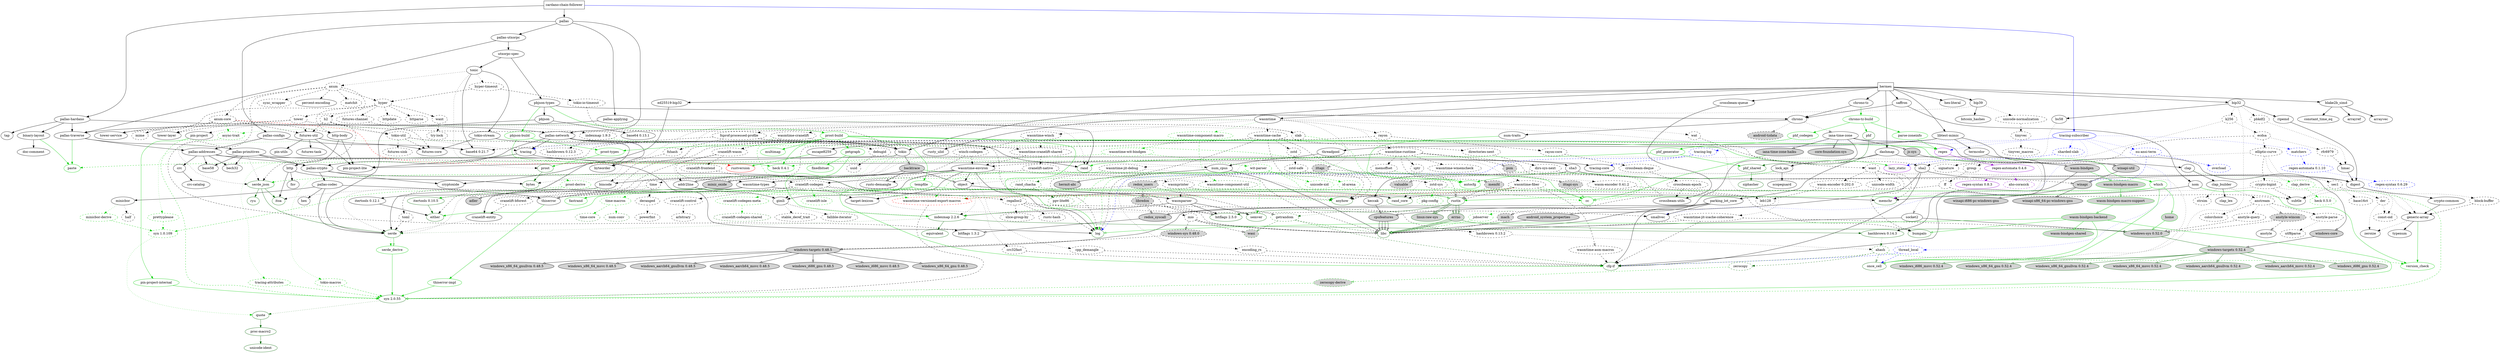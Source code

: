 digraph {
    0 [ label = "hermes" shape = box]
    1 [ label = "cardano-chain-follower" shape = box]
    2 [ label = "anyhow" color = darkgreen]
    3 [ label = "bip32" ]
    4 [ label = "bip39" ]
    5 [ label = "blake2b_simd" ]
    6 [ label = "chrono" ]
    7 [ label = "chrono-tz" ]
    8 [ label = "crossbeam-queue" ]
    9 [ label = "cryptoxide" ]
    10 [ label = "dashmap" ]
    11 [ label = "ed25519-bip32" ]
    12 [ label = "hex-literal" ]
    13 [ label = "iana-time-zone" ]
    14 [ label = "libtest-mimic" ]
    15 [ label = "once_cell" color = darkgreen]
    16 [ label = "rand" color = darkgreen]
    17 [ label = "rusty_ulid" ]
    18 [ label = "saffron" ]
    19 [ label = "thiserror" ]
    20 [ label = "tokio" ]
    21 [ label = "wasmtime" ]
    22 [ label = "hex" ]
    23 [ label = "pallas" ]
    24 [ label = "pallas-hardano" ]
    25 [ label = "tracing" ]
    26 [ label = "tracing-subscriber" color = blue]
    27 [ label = "bs58" ]
    28 [ label = "hmac" ]
    29 [ label = "k256" style = dashed]
    30 [ label = "pbkdf2" style = dashed]
    31 [ label = "rand_core" color = darkgreen]
    32 [ label = "ripemd" ]
    33 [ label = "sha2" ]
    34 [ label = "subtle" ]
    35 [ label = "zeroize" ]
    36 [ label = "bitcoin_hashes" ]
    37 [ label = "serde" color = darkgreen]
    38 [ label = "unicode-normalization" style = dashed]
    39 [ label = "arrayref" ]
    40 [ label = "arrayvec" ]
    41 [ label = "constant_time_eq" ]
    42 [ label = "android-tzdata" style = "dashed,filled", fillcolor = lightgrey]
    43 [ label = "js-sys" style = filled, fillcolor = lightgrey]
    44 [ label = "num-traits" ]
    45 [ label = "wasm-bindgen" style = filled, fillcolor = lightgrey]
    46 [ label = "windows-targets 0.52.4" color = darkgreen, style = filled, fillcolor = lightgrey]
    47 [ label = "chrono-tz-build" color = green3]
    48 [ label = "phf" color = darkgreen]
    49 [ label = "crossbeam-utils" ]
    50 [ label = "cfg-if" color = darkgreen]
    51 [ label = "hashbrown 0.14.3" color = darkgreen]
    52 [ label = "lock_api" ]
    53 [ label = "parking_lot_core" ]
    54 [ label = "android_system_properties" style = filled, fillcolor = lightgrey]
    55 [ label = "core-foundation-sys" style = filled, fillcolor = lightgrey]
    56 [ label = "iana-time-zone-haiku" style = filled, fillcolor = lightgrey]
    57 [ label = "windows-core" style = filled, fillcolor = lightgrey]
    58 [ label = "clap" ]
    59 [ label = "escape8259" ]
    60 [ label = "termcolor" ]
    61 [ label = "threadpool" ]
    62 [ label = "libc" color = darkgreen]
    63 [ label = "rand_chacha" color = darkgreen, style = dashed]
    64 [ label = "time" style = dashed]
    65 [ label = "nom" ]
    66 [ label = "thiserror-impl" color = green3]
    67 [ label = "backtrace" style = filled, fillcolor = lightgrey]
    68 [ label = "bytes" color = darkgreen]
    69 [ label = "mio" style = dashed]
    70 [ label = "num_cpus" ]
    71 [ label = "pin-project-lite" ]
    72 [ label = "socket2" ]
    73 [ label = "tokio-macros" color = green3, style = dashed]
    74 [ label = "windows-sys 0.48.0" style = "dashed,filled", fillcolor = lightgrey]
    75 [ label = "addr2line" ]
    76 [ label = "async-trait" color = green3, style = dashed]
    77 [ label = "bincode" ]
    78 [ label = "bumpalo" color = darkgreen]
    79 [ label = "encoding_rs" style = dashed]
    80 [ label = "fxprof-processed-profile" style = dashed]
    81 [ label = "gimli" ]
    82 [ label = "indexmap 2.2.6" color = darkgreen]
    83 [ label = "ittapi" style = "dashed,filled", fillcolor = lightgrey]
    84 [ label = "log" color = darkgreen]
    85 [ label = "object" ]
    86 [ label = "paste" color = green3]
    87 [ label = "rayon" style = dashed]
    88 [ label = "rustix" color = darkgreen]
    89 [ label = "serde_derive" color = green3]
    90 [ label = "serde_json" color = darkgreen]
    91 [ label = "target-lexicon" ]
    92 [ label = "wasm-encoder 0.41.2" style = dashed]
    93 [ label = "wasmparser" ]
    94 [ label = "wasmtime-cache" style = dashed]
    95 [ label = "wasmtime-component-macro" color = green3, style = dashed]
    96 [ label = "wasmtime-component-util" color = darkgreen, style = dashed]
    97 [ label = "wasmtime-cranelift" style = dashed]
    98 [ label = "wasmtime-environ" ]
    99 [ label = "wasmtime-fiber" style = dashed]
    100 [ label = "wasmtime-jit-debug" style = dashed]
    101 [ label = "wasmtime-jit-icache-coherence" style = dashed]
    102 [ label = "wasmtime-runtime" style = dashed]
    103 [ label = "wasmtime-winch" style = dashed]
    104 [ label = "wat" style = dashed]
    105 [ label = "windows-sys 0.52.0" color = darkgreen, style = filled, fillcolor = lightgrey]
    106 [ label = "pallas-addresses" ]
    107 [ label = "pallas-applying" ]
    108 [ label = "pallas-codec" ]
    109 [ label = "pallas-configs" ]
    110 [ label = "pallas-crypto" ]
    111 [ label = "pallas-network" ]
    112 [ label = "pallas-primitives" ]
    113 [ label = "pallas-traverse" ]
    114 [ label = "pallas-utxorpc" ]
    115 [ label = "binary-layout" ]
    116 [ label = "tap" ]
    117 [ label = "tracing-attributes" color = green3, style = dashed]
    118 [ label = "tracing-core" ]
    119 [ label = "matchers" color = blue, style = dashed]
    120 [ label = "nu-ansi-term" color = blue, style = dashed]
    121 [ label = "regex" color = darkviolet]
    122 [ label = "sharded-slab" color = blue, style = dashed]
    123 [ label = "smallvec" ]
    124 [ label = "thread_local" color = blue, style = dashed]
    125 [ label = "tracing-log" color = blue, style = dashed]
    126 [ label = "digest" ]
    127 [ label = "ecdsa" style = dashed]
    128 [ label = "elliptic-curve" style = dashed]
    129 [ label = "getrandom" color = darkgreen, style = dashed]
    130 [ label = "cpufeatures" style = filled, fillcolor = lightgrey]
    131 [ label = "tinyvec" style = dashed]
    132 [ label = "autocfg" color = green3]
    133 [ label = "wasm-bindgen-macro" color = green3, style = filled, fillcolor = lightgrey]
    134 [ label = "windows_aarch64_gnullvm 0.52.4" color = darkgreen, style = filled, fillcolor = lightgrey]
    135 [ label = "windows_aarch64_msvc 0.52.4" color = darkgreen, style = filled, fillcolor = lightgrey]
    136 [ label = "windows_i686_gnu 0.52.4" color = darkgreen, style = filled, fillcolor = lightgrey]
    137 [ label = "windows_i686_msvc 0.52.4" color = darkgreen, style = filled, fillcolor = lightgrey]
    138 [ label = "windows_x86_64_gnu 0.52.4" color = darkgreen, style = filled, fillcolor = lightgrey]
    139 [ label = "windows_x86_64_gnullvm 0.52.4" color = darkgreen, style = filled, fillcolor = lightgrey]
    140 [ label = "windows_x86_64_msvc 0.52.4" color = darkgreen, style = filled, fillcolor = lightgrey]
    141 [ label = "parse-zoneinfo" color = green3]
    142 [ label = "phf_codegen" color = green3]
    143 [ label = "phf_shared" color = darkgreen]
    144 [ label = "ahash" color = darkgreen, style = dashed]
    145 [ label = "scopeguard" ]
    146 [ label = "redox_syscall" style = filled, fillcolor = lightgrey]
    147 [ label = "windows-targets 0.48.5" style = filled, fillcolor = lightgrey]
    148 [ label = "cc" color = green3]
    149 [ label = "clap_builder" ]
    150 [ label = "clap_derive" color = green3, style = dashed]
    151 [ label = "rustversion" color = red]
    152 [ label = "winapi-util" style = filled, fillcolor = lightgrey]
    153 [ label = "ppv-lite86" color = darkgreen, style = dashed]
    154 [ label = "deranged" style = dashed]
    155 [ label = "itoa" color = darkgreen]
    156 [ label = "num-conv" color = darkgreen, style = dashed]
    157 [ label = "powerfmt" style = dashed]
    158 [ label = "time-core" color = darkgreen, style = dashed]
    159 [ label = "time-macros" color = green3, style = dashed]
    160 [ label = "memchr" color = darkgreen]
    161 [ label = "version_check" color = green3]
    162 [ label = "proc-macro2" color = darkgreen]
    163 [ label = "quote" color = darkgreen]
    164 [ label = "syn 2.0.55" color = darkgreen]
    165 [ label = "miniz_oxide" style = filled, fillcolor = lightgrey]
    166 [ label = "rustc-demangle" ]
    167 [ label = "wasi" color = darkgreen, style = "dashed,filled", fillcolor = lightgrey]
    168 [ label = "hermit-abi" style = filled, fillcolor = lightgrey]
    169 [ label = "bitflags 2.5.0" color = darkgreen]
    170 [ label = "debugid" style = dashed]
    171 [ label = "fxhash" style = dashed]
    172 [ label = "fallible-iterator" style = dashed]
    173 [ label = "stable_deref_trait" style = dashed]
    174 [ label = "equivalent" color = darkgreen]
    175 [ label = "ittapi-sys" style = "dashed,filled", fillcolor = lightgrey]
    176 [ label = "crc32fast" style = dashed]
    177 [ label = "either" color = darkgreen]
    178 [ label = "rayon-core" style = dashed]
    179 [ label = "errno" color = darkgreen, style = filled, fillcolor = lightgrey]
    180 [ label = "linux-raw-sys" color = darkgreen, style = filled, fillcolor = lightgrey]
    181 [ label = "ryu" color = darkgreen]
    182 [ label = "leb128" style = dashed]
    183 [ label = "semver" color = darkgreen]
    184 [ label = "base64 0.21.7" ]
    185 [ label = "directories-next" style = dashed]
    186 [ label = "toml" style = dashed]
    187 [ label = "zstd" style = dashed]
    188 [ label = "wasmtime-wit-bindgen" color = green3, style = dashed]
    189 [ label = "wit-parser" color = green3, style = dashed]
    190 [ label = "cranelift-codegen" style = dashed]
    191 [ label = "cranelift-control" style = dashed]
    192 [ label = "cranelift-entity" ]
    193 [ label = "cranelift-frontend" style = dashed]
    194 [ label = "cranelift-native" style = dashed]
    195 [ label = "cranelift-wasm" style = dashed]
    196 [ label = "wasmtime-cranelift-shared" style = dashed]
    197 [ label = "wasmtime-versioned-export-macros" color = red, style = dashed]
    198 [ label = "cpp_demangle" style = dashed]
    199 [ label = "wasmprinter" style = dashed]
    200 [ label = "wasmtime-types" ]
    201 [ label = "wasmtime-asm-macros" style = dashed]
    202 [ label = "mach" style = "dashed,filled", fillcolor = lightgrey]
    203 [ label = "memfd" style = "dashed,filled", fillcolor = lightgrey]
    204 [ label = "memoffset" style = dashed]
    205 [ label = "psm" style = "dashed,filled", fillcolor = lightgrey]
    206 [ label = "sptr" style = dashed]
    207 [ label = "wasmtime-wmemcheck" style = dashed]
    208 [ label = "winch-codegen" style = dashed]
    209 [ label = "wast" style = dashed]
    210 [ label = "base58" ]
    211 [ label = "bech32" ]
    212 [ label = "crc" ]
    213 [ label = "sha3" ]
    214 [ label = "minicbor" ]
    215 [ label = "byteorder" ]
    216 [ label = "itertools 0.12.1" ]
    217 [ label = "utxorpc-spec" ]
    218 [ label = "doc-comment" ]
    219 [ label = "valuable" style = "dashed,filled", fillcolor = lightgrey]
    220 [ label = "regex-automata 0.1.10" color = blue, style = dashed]
    221 [ label = "overload" color = blue, style = dashed]
    222 [ label = "winapi" style = filled, fillcolor = lightgrey]
    223 [ label = "aho-corasick" color = darkviolet, style = dashed]
    224 [ label = "regex-automata 0.4.6" color = darkviolet]
    225 [ label = "regex-syntax 0.8.3" color = darkviolet]
    226 [ label = "lazy_static" color = darkviolet]
    227 [ label = "block-buffer" style = dashed]
    228 [ label = "const-oid" style = dashed]
    229 [ label = "crypto-common" ]
    230 [ label = "der" style = dashed]
    231 [ label = "rfc6979" style = dashed]
    232 [ label = "signature" style = dashed]
    233 [ label = "base16ct" style = dashed]
    234 [ label = "crypto-bigint" style = dashed]
    235 [ label = "ff" style = dashed]
    236 [ label = "generic-array" ]
    237 [ label = "group" style = dashed]
    238 [ label = "sec1" style = dashed]
    239 [ label = "tinyvec_macros" style = dashed]
    240 [ label = "wasm-bindgen-macro-support" color = green3, style = filled, fillcolor = lightgrey]
    241 [ label = "phf_generator" color = green3]
    242 [ label = "siphasher" color = darkgreen]
    243 [ label = "zerocopy" color = darkgreen, style = dashed]
    244 [ label = "bitflags 1.3.2" ]
    245 [ label = "windows_aarch64_gnullvm 0.48.5" style = filled, fillcolor = lightgrey]
    246 [ label = "windows_aarch64_msvc 0.48.5" style = filled, fillcolor = lightgrey]
    247 [ label = "windows_i686_gnu 0.48.5" style = filled, fillcolor = lightgrey]
    248 [ label = "windows_i686_msvc 0.48.5" style = filled, fillcolor = lightgrey]
    249 [ label = "windows_x86_64_gnu 0.48.5" style = filled, fillcolor = lightgrey]
    250 [ label = "windows_x86_64_gnullvm 0.48.5" style = filled, fillcolor = lightgrey]
    251 [ label = "windows_x86_64_msvc 0.48.5" style = filled, fillcolor = lightgrey]
    252 [ label = "jobserver" color = green3, style = dashed]
    253 [ label = "anstream" style = dashed]
    254 [ label = "anstyle" ]
    255 [ label = "clap_lex" ]
    256 [ label = "strsim" style = dashed]
    257 [ label = "heck 0.5.0" color = green3, style = dashed]
    258 [ label = "unicode-ident" color = darkgreen]
    259 [ label = "adler" style = filled, fillcolor = lightgrey]
    260 [ label = "uuid" style = dashed]
    261 [ label = "crossbeam-deque" style = dashed]
    262 [ label = "dirs-sys-next" style = dashed]
    263 [ label = "zstd-safe" style = dashed]
    264 [ label = "heck 0.4.1" color = green3]
    265 [ label = "id-arena" color = green3, style = dashed]
    266 [ label = "unicode-xid" color = green3, style = dashed]
    267 [ label = "cranelift-bforest" style = dashed]
    268 [ label = "cranelift-codegen-meta" color = green3, style = dashed]
    269 [ label = "cranelift-codegen-shared" color = darkgreen, style = dashed]
    270 [ label = "cranelift-isle" color = green3, style = dashed]
    271 [ label = "regalloc2" style = dashed]
    272 [ label = "arbitrary" style = dashed]
    273 [ label = "itertools 0.10.5" color = darkgreen]
    274 [ label = "unicode-width" style = dashed]
    275 [ label = "wasm-encoder 0.202.0" style = dashed]
    276 [ label = "crc-catalog" ]
    277 [ label = "keccak" ]
    278 [ label = "half" style = dashed]
    279 [ label = "minicbor-derive" color = green3, style = dashed]
    280 [ label = "pbjson" ]
    281 [ label = "pbjson-types" ]
    282 [ label = "prost" color = darkgreen]
    283 [ label = "tonic" ]
    284 [ label = "regex-syntax 0.6.29" color = blue, style = dashed]
    285 [ label = "winapi-i686-pc-windows-gnu" style = filled, fillcolor = lightgrey]
    286 [ label = "winapi-x86_64-pc-windows-gnu" style = filled, fillcolor = lightgrey]
    287 [ label = "typenum" ]
    288 [ label = "wasm-bindgen-backend" color = green3, style = filled, fillcolor = lightgrey]
    289 [ label = "wasm-bindgen-shared" color = green3, style = filled, fillcolor = lightgrey]
    290 [ label = "zerocopy-derive" color = green3, style = "dashed,filled", fillcolor = lightgrey]
    291 [ label = "anstyle-parse" style = dashed]
    292 [ label = "anstyle-query" style = dashed]
    293 [ label = "anstyle-wincon" style = "dashed,filled", fillcolor = lightgrey]
    294 [ label = "colorchoice" style = dashed]
    295 [ label = "utf8parse" style = dashed]
    296 [ label = "crossbeam-epoch" style = dashed]
    297 [ label = "redox_users" style = "dashed,filled", fillcolor = lightgrey]
    298 [ label = "zstd-sys" style = dashed]
    299 [ label = "hashbrown 0.13.2" style = dashed]
    300 [ label = "rustc-hash" style = dashed]
    301 [ label = "slice-group-by" style = dashed]
    302 [ label = "syn 1.0.109" color = green3, style = dashed]
    303 [ label = "base64 0.13.1" ]
    304 [ label = "pbjson-build" color = green3]
    305 [ label = "prost-build" color = green3]
    306 [ label = "prost-derive" color = green3, style = dashed]
    307 [ label = "axum" style = dashed]
    308 [ label = "futures-core" ]
    309 [ label = "futures-util" ]
    310 [ label = "h2" style = dashed]
    311 [ label = "http" ]
    312 [ label = "http-body" ]
    313 [ label = "hyper" style = dashed]
    314 [ label = "hyper-timeout" style = dashed]
    315 [ label = "percent-encoding" ]
    316 [ label = "pin-project" ]
    317 [ label = "tokio-stream" ]
    318 [ label = "tower" style = dashed]
    319 [ label = "tower-layer" ]
    320 [ label = "tower-service" ]
    321 [ label = "libredox" style = "dashed,filled", fillcolor = lightgrey]
    322 [ label = "pkg-config" color = green3, style = dashed]
    323 [ label = "prost-types" color = green3]
    324 [ label = "multimap" color = green3]
    325 [ label = "petgraph" color = green3]
    326 [ label = "prettyplease" color = green3, style = dashed]
    327 [ label = "tempfile" color = green3]
    328 [ label = "which" color = green3]
    329 [ label = "axum-core" style = dashed]
    330 [ label = "matchit" style = dashed]
    331 [ label = "mime" style = dashed]
    332 [ label = "sync_wrapper" style = dashed]
    333 [ label = "futures-task" ]
    334 [ label = "pin-utils" ]
    335 [ label = "fnv" ]
    336 [ label = "futures-sink" style = dashed]
    337 [ label = "slab" style = dashed]
    338 [ label = "tokio-util" style = dashed]
    339 [ label = "futures-channel" style = dashed]
    340 [ label = "httparse" style = dashed]
    341 [ label = "httpdate" style = dashed]
    342 [ label = "want" style = dashed]
    343 [ label = "tokio-io-timeout" style = dashed]
    344 [ label = "pin-project-internal" color = green3]
    345 [ label = "indexmap 1.9.3" style = dashed]
    346 [ label = "fixedbitset" color = green3]
    347 [ label = "fastrand" color = green3]
    348 [ label = "home" color = green3, style = filled, fillcolor = lightgrey]
    349 [ label = "try-lock" style = dashed]
    350 [ label = "hashbrown 0.12.3" style = dashed]
    0 -> 3 [ ]
    0 -> 4 [ ]
    0 -> 5 [ ]
    0 -> 7 [ ]
    0 -> 8 [ ]
    0 -> 10 [ ]
    0 -> 11 [ ]
    0 -> 12 [ ]
    0 -> 14 [ ]
    0 -> 17 [ ]
    0 -> 18 [ ]
    0 -> 20 [ ]
    0 -> 21 [ ]
    1 -> 23 [ ]
    1 -> 24 [ ]
    1 -> 26 [ color = blue]
    3 -> 27 [ ]
    3 -> 29 [ style = dotted]
    3 -> 15 [ style = dotted]
    3 -> 30 [ style = dotted]
    3 -> 32 [ ]
    4 -> 36 [ ]
    4 -> 37 [ style = dotted]
    4 -> 38 [ style = dotted]
    5 -> 39 [ ]
    5 -> 40 [ ]
    5 -> 41 [ ]
    6 -> 42 [ arrowType = empty, fillcolor = lightgrey, style = dotted]
    6 -> 13 [ arrowType = empty, fillcolor = lightgrey, style = dotted]
    6 -> 44 [ ]
    7 -> 6 [ ]
    7 -> 47 [ color = green3]
    8 -> 49 [ ]
    10 -> 51 [ ]
    10 -> 52 [ ]
    10 -> 53 [ ]
    11 -> 9 [ ]
    13 -> 54 [ arrowType = empty, fillcolor = lightgrey]
    13 -> 55 [ arrowType = empty, fillcolor = lightgrey]
    13 -> 56 [ arrowType = empty, fillcolor = lightgrey]
    13 -> 43 [ arrowType = empty, fillcolor = lightgrey]
    13 -> 57 [ arrowType = empty, fillcolor = lightgrey]
    14 -> 58 [ ]
    14 -> 59 [ ]
    14 -> 60 [ ]
    14 -> 61 [ ]
    16 -> 63 [ color = darkgreen, style = dotted]
    17 -> 16 [ style = dotted]
    17 -> 64 [ style = dotted]
    18 -> 6 [ ]
    18 -> 65 [ ]
    19 -> 66 [ color = green3]
    20 -> 67 [ arrowType = empty, fillcolor = lightgrey]
    20 -> 68 [ style = dotted]
    20 -> 69 [ style = dotted]
    20 -> 70 [ style = dotted]
    20 -> 71 [ ]
    20 -> 72 [ arrowType = empty, fillcolor = lightgrey, style = dotted]
    20 -> 73 [ color = green3, style = dotted]
    21 -> 75 [ style = dotted]
    21 -> 76 [ color = green3, style = dotted]
    21 -> 80 [ style = dotted]
    21 -> 83 [ arrowType = empty, fillcolor = lightgrey, style = dotted]
    21 -> 87 [ style = dotted]
    21 -> 94 [ style = dotted]
    21 -> 95 [ color = green3, style = dotted]
    21 -> 97 [ style = dotted]
    21 -> 101 [ style = dotted]
    21 -> 102 [ style = dotted]
    21 -> 103 [ style = dotted]
    21 -> 104 [ style = dotted]
    23 -> 107 [ ]
    23 -> 109 [ ]
    23 -> 111 [ ]
    23 -> 114 [ ]
    24 -> 115 [ ]
    24 -> 111 [ ]
    24 -> 113 [ ]
    24 -> 116 [ ]
    25 -> 71 [ ]
    25 -> 117 [ color = green3, style = dotted]
    25 -> 118 [ ]
    26 -> 119 [ color = blue, style = dotted]
    26 -> 120 [ color = blue, style = dotted]
    26 -> 121 [ color = blue, style = dotted]
    26 -> 122 [ color = blue, style = dotted]
    26 -> 123 [ color = blue, style = dotted]
    26 -> 124 [ color = blue, style = dotted]
    26 -> 25 [ color = blue, style = dotted]
    26 -> 125 [ color = blue, style = dotted]
    27 -> 33 [ style = dotted]
    28 -> 126 [ ]
    29 -> 127 [ style = dotted]
    29 -> 33 [ style = dotted]
    30 -> 28 [ style = dotted]
    31 -> 129 [ color = darkgreen, style = dotted]
    32 -> 126 [ ]
    33 -> 50 [ ]
    33 -> 130 [ arrowType = empty, fillcolor = lightgrey]
    33 -> 126 [ ]
    37 -> 89 [ color = green3, style = dotted]
    37 -> 89 [ color = green3, arrowType = empty, fillcolor = lightgrey]
    38 -> 131 [ style = dashed]
    43 -> 45 [ arrowType = empty, fillcolor = lightgrey]
    44 -> 132 [ color = green3]
    45 -> 50 [ arrowType = empty, fillcolor = lightgrey]
    45 -> 133 [ color = green3, arrowType = empty, fillcolor = lightgrey]
    46 -> 134 [ color = darkgreen, arrowType = empty, fillcolor = lightgrey]
    46 -> 135 [ color = darkgreen, arrowType = empty, fillcolor = lightgrey]
    46 -> 136 [ color = darkgreen, arrowType = empty, fillcolor = lightgrey]
    46 -> 137 [ color = darkgreen, arrowType = empty, fillcolor = lightgrey]
    46 -> 138 [ color = darkgreen, arrowType = empty, fillcolor = lightgrey]
    46 -> 139 [ color = darkgreen, arrowType = empty, fillcolor = lightgrey]
    46 -> 140 [ color = darkgreen, arrowType = empty, fillcolor = lightgrey]
    47 -> 141 [ color = green3]
    47 -> 48 [ color = green3]
    47 -> 142 [ color = green3]
    48 -> 143 [ color = darkgreen]
    51 -> 144 [ color = darkgreen, style = dotted]
    52 -> 132 [ color = green3]
    52 -> 145 [ ]
    53 -> 50 [ ]
    53 -> 62 [ arrowType = empty, fillcolor = lightgrey]
    53 -> 146 [ arrowType = empty, fillcolor = lightgrey]
    53 -> 123 [ ]
    53 -> 147 [ arrowType = empty, fillcolor = lightgrey]
    54 -> 62 [ arrowType = empty, fillcolor = lightgrey]
    56 -> 148 [ color = green3, arrowType = empty, fillcolor = lightgrey]
    57 -> 46 [ arrowType = empty, fillcolor = lightgrey]
    58 -> 149 [ ]
    58 -> 150 [ color = green3, style = dotted]
    59 -> 151 [ color = green3]
    60 -> 152 [ arrowType = empty, fillcolor = lightgrey]
    61 -> 70 [ ]
    63 -> 153 [ color = darkgreen, style = dashed]
    63 -> 31 [ color = darkgreen, style = dashed]
    64 -> 154 [ style = dashed]
    64 -> 155 [ style = dotted]
    64 -> 37 [ style = dotted]
    64 -> 159 [ color = green3, style = dotted]
    65 -> 160 [ ]
    65 -> 161 [ color = green3]
    66 -> 164 [ color = green3]
    67 -> 75 [ arrowType = empty, fillcolor = lightgrey]
    67 -> 148 [ color = green3, arrowType = empty, fillcolor = lightgrey]
    67 -> 165 [ arrowType = empty, fillcolor = lightgrey]
    67 -> 85 [ arrowType = empty, fillcolor = lightgrey]
    67 -> 166 [ arrowType = empty, fillcolor = lightgrey]
    69 -> 62 [ arrowType = empty, fillcolor = lightgrey, style = dashed]
    69 -> 62 [ arrowType = empty, fillcolor = lightgrey, style = dashed]
    69 -> 167 [ arrowType = empty, fillcolor = lightgrey, style = dashed]
    69 -> 74 [ arrowType = empty, fillcolor = lightgrey, style = dashed]
    70 -> 168 [ arrowType = empty, fillcolor = lightgrey]
    70 -> 62 [ arrowType = empty, fillcolor = lightgrey]
    72 -> 62 [ arrowType = empty, fillcolor = lightgrey]
    72 -> 105 [ arrowType = empty, fillcolor = lightgrey]
    73 -> 164 [ color = green3, style = dashed]
    74 -> 147 [ arrowType = empty, fillcolor = lightgrey, style = dashed]
    75 -> 81 [ ]
    76 -> 164 [ color = green3, style = dashed]
    77 -> 37 [ ]
    79 -> 50 [ style = dashed]
    80 -> 169 [ style = dashed]
    80 -> 170 [ style = dashed]
    80 -> 171 [ style = dashed]
    80 -> 90 [ style = dashed]
    81 -> 172 [ style = dotted]
    81 -> 82 [ style = dotted]
    81 -> 173 [ style = dotted]
    82 -> 174 [ color = darkgreen]
    82 -> 51 [ color = darkgreen]
    82 -> 37 [ color = darkgreen, style = dotted]
    83 -> 2 [ arrowType = empty, fillcolor = lightgrey, style = dashed]
    83 -> 175 [ arrowType = empty, fillcolor = lightgrey, style = dashed]
    83 -> 84 [ arrowType = empty, fillcolor = lightgrey, style = dashed]
    85 -> 176 [ style = dotted]
    85 -> 82 [ style = dotted]
    85 -> 160 [ ]
    87 -> 177 [ style = dashed]
    87 -> 178 [ style = dashed]
    88 -> 169 [ color = darkgreen]
    88 -> 179 [ color = darkgreen, arrowType = empty, fillcolor = lightgrey, style = dotted]
    88 -> 179 [ color = darkgreen, arrowType = empty, fillcolor = lightgrey]
    88 -> 179 [ color = darkgreen, arrowType = empty, fillcolor = lightgrey]
    88 -> 180 [ color = darkgreen, arrowType = empty, fillcolor = lightgrey]
    88 -> 180 [ color = darkgreen, arrowType = empty, fillcolor = lightgrey]
    89 -> 164 [ color = green3]
    90 -> 155 [ color = darkgreen]
    90 -> 181 [ color = darkgreen]
    90 -> 37 [ color = darkgreen]
    92 -> 182 [ style = dashed]
    93 -> 169 [ ]
    93 -> 82 [ ]
    93 -> 183 [ ]
    94 -> 2 [ style = dashed]
    94 -> 184 [ style = dashed]
    94 -> 77 [ style = dashed]
    94 -> 185 [ style = dashed]
    94 -> 84 [ style = dashed]
    94 -> 88 [ arrowType = empty, fillcolor = lightgrey, style = dashed]
    94 -> 33 [ style = dashed]
    94 -> 186 [ style = dashed]
    94 -> 187 [ style = dashed]
    95 -> 96 [ color = green3, style = dashed]
    95 -> 188 [ color = green3, style = dashed]
    97 -> 195 [ style = dashed]
    97 -> 196 [ style = dashed]
    97 -> 197 [ color = green3, style = dashed]
    98 -> 77 [ ]
    98 -> 198 [ style = dotted]
    98 -> 81 [ ]
    98 -> 84 [ ]
    98 -> 85 [ ]
    98 -> 166 [ style = dotted]
    98 -> 91 [ ]
    98 -> 92 [ style = dotted]
    98 -> 199 [ style = dotted]
    98 -> 96 [ style = dotted]
    98 -> 200 [ ]
    99 -> 2 [ style = dashed]
    99 -> 148 [ color = green3, style = dashed]
    99 -> 88 [ arrowType = empty, fillcolor = lightgrey, style = dashed]
    99 -> 201 [ arrowType = empty, fillcolor = lightgrey, style = dashed]
    99 -> 197 [ color = green3, style = dashed]
    99 -> 197 [ color = red, style = dashed]
    100 -> 85 [ style = dotted]
    100 -> 88 [ arrowType = empty, fillcolor = lightgrey, style = dotted]
    100 -> 197 [ color = green3, style = dashed]
    101 -> 50 [ style = dashed]
    101 -> 62 [ arrowType = empty, fillcolor = lightgrey, style = dashed]
    101 -> 105 [ arrowType = empty, fillcolor = lightgrey, style = dashed]
    102 -> 79 [ style = dotted]
    102 -> 202 [ arrowType = empty, fillcolor = lightgrey, style = dashed]
    102 -> 203 [ arrowType = empty, fillcolor = lightgrey, style = dashed]
    102 -> 204 [ style = dashed]
    102 -> 86 [ color = green3, style = dashed]
    102 -> 205 [ arrowType = empty, fillcolor = lightgrey, style = dashed]
    102 -> 206 [ style = dashed]
    102 -> 98 [ style = dashed]
    102 -> 99 [ style = dotted]
    102 -> 100 [ style = dotted]
    102 -> 207 [ style = dashed]
    103 -> 196 [ style = dashed]
    103 -> 208 [ style = dashed]
    104 -> 209 [ style = dashed]
    105 -> 46 [ color = darkgreen, arrowType = empty, fillcolor = lightgrey]
    106 -> 210 [ ]
    106 -> 211 [ ]
    106 -> 212 [ ]
    106 -> 110 [ ]
    106 -> 213 [ ]
    107 -> 113 [ ]
    107 -> 16 [ ]
    108 -> 22 [ ]
    108 -> 214 [ ]
    108 -> 37 [ ]
    108 -> 19 [ ]
    109 -> 184 [ ]
    109 -> 106 [ ]
    109 -> 90 [ style = dotted]
    110 -> 9 [ ]
    110 -> 108 [ ]
    110 -> 31 [ ]
    111 -> 215 [ ]
    111 -> 216 [ ]
    111 -> 110 [ ]
    111 -> 16 [ ]
    111 -> 20 [ ]
    111 -> 25 [ ]
    112 -> 210 [ ]
    112 -> 211 [ ]
    112 -> 84 [ ]
    112 -> 110 [ ]
    112 -> 90 [ style = dotted]
    113 -> 106 [ ]
    113 -> 112 [ ]
    113 -> 86 [ color = green3]
    114 -> 113 [ ]
    114 -> 217 [ ]
    115 -> 218 [ ]
    115 -> 86 [ color = green3]
    117 -> 164 [ color = green3, style = dashed]
    118 -> 15 [ style = dotted]
    118 -> 219 [ arrowType = empty, fillcolor = lightgrey, style = dotted]
    119 -> 220 [ color = blue, style = dashed]
    120 -> 221 [ color = blue, style = dashed]
    120 -> 222 [ color = blue, arrowType = empty, fillcolor = lightgrey, style = dashed]
    121 -> 224 [ color = darkviolet]
    122 -> 226 [ color = blue, style = dashed]
    124 -> 50 [ color = blue, style = dashed]
    124 -> 15 [ color = blue, style = dashed]
    125 -> 84 [ color = blue, style = dashed]
    125 -> 118 [ color = blue, style = dashed]
    126 -> 227 [ style = dotted]
    126 -> 228 [ style = dotted]
    126 -> 229 [ ]
    126 -> 34 [ style = dotted]
    127 -> 128 [ style = dashed]
    127 -> 231 [ style = dotted]
    127 -> 232 [ style = dashed]
    128 -> 234 [ style = dashed]
    128 -> 126 [ style = dotted]
    128 -> 237 [ style = dotted]
    128 -> 238 [ style = dotted]
    129 -> 50 [ color = darkgreen, style = dashed]
    129 -> 62 [ color = darkgreen, arrowType = empty, fillcolor = lightgrey, style = dashed]
    129 -> 167 [ color = darkgreen, arrowType = empty, fillcolor = lightgrey, style = dashed]
    130 -> 62 [ arrowType = empty, fillcolor = lightgrey]
    130 -> 62 [ arrowType = empty, fillcolor = lightgrey]
    130 -> 62 [ arrowType = empty, fillcolor = lightgrey]
    130 -> 62 [ arrowType = empty, fillcolor = lightgrey]
    131 -> 239 [ style = dotted]
    133 -> 240 [ color = green3, arrowType = empty, fillcolor = lightgrey]
    141 -> 121 [ color = green3]
    142 -> 241 [ color = green3]
    143 -> 242 [ color = darkgreen]
    144 -> 50 [ color = darkgreen, style = dashed]
    144 -> 15 [ color = darkgreen, arrowType = empty, fillcolor = lightgrey, style = dashed]
    144 -> 161 [ color = green3, style = dashed]
    144 -> 243 [ color = darkgreen, style = dashed]
    146 -> 244 [ arrowType = empty, fillcolor = lightgrey]
    147 -> 245 [ arrowType = empty, fillcolor = lightgrey]
    147 -> 246 [ arrowType = empty, fillcolor = lightgrey]
    147 -> 247 [ arrowType = empty, fillcolor = lightgrey]
    147 -> 248 [ arrowType = empty, fillcolor = lightgrey]
    147 -> 249 [ arrowType = empty, fillcolor = lightgrey]
    147 -> 250 [ arrowType = empty, fillcolor = lightgrey]
    147 -> 251 [ arrowType = empty, fillcolor = lightgrey]
    148 -> 252 [ color = green3, style = dotted]
    149 -> 253 [ style = dotted]
    149 -> 255 [ ]
    149 -> 256 [ style = dotted]
    150 -> 257 [ color = green3, style = dashed]
    150 -> 164 [ color = green3, style = dashed]
    152 -> 222 [ arrowType = empty, fillcolor = lightgrey]
    154 -> 157 [ style = dotted]
    159 -> 156 [ color = green3, style = dashed]
    159 -> 158 [ color = green3, style = dashed]
    162 -> 258 [ color = darkgreen]
    163 -> 162 [ color = darkgreen]
    164 -> 163 [ color = darkgreen, style = dotted]
    165 -> 259 [ arrowType = empty, fillcolor = lightgrey]
    170 -> 260 [ style = dashed]
    171 -> 215 [ style = dashed]
    175 -> 148 [ color = green3, arrowType = empty, fillcolor = lightgrey, style = dashed]
    176 -> 50 [ style = dashed]
    178 -> 261 [ style = dashed]
    179 -> 62 [ color = darkgreen, arrowType = empty, fillcolor = lightgrey]
    179 -> 62 [ color = darkgreen, arrowType = empty, fillcolor = lightgrey]
    179 -> 62 [ color = darkgreen, arrowType = empty, fillcolor = lightgrey]
    179 -> 105 [ color = darkgreen, arrowType = empty, fillcolor = lightgrey]
    185 -> 262 [ style = dashed]
    186 -> 37 [ style = dashed]
    187 -> 263 [ style = dashed]
    188 -> 264 [ color = green3, style = dashed]
    188 -> 189 [ color = green3, style = dashed]
    189 -> 2 [ color = green3, style = dashed]
    189 -> 265 [ color = green3, style = dashed]
    189 -> 82 [ color = green3, style = dashed]
    189 -> 84 [ color = green3, style = dashed]
    189 -> 183 [ color = green3, style = dashed]
    189 -> 90 [ color = green3, style = dashed]
    189 -> 266 [ color = green3, style = dashed]
    190 -> 78 [ style = dashed]
    190 -> 267 [ style = dashed]
    190 -> 268 [ color = green3, style = dashed]
    190 -> 191 [ style = dashed]
    190 -> 270 [ color = green3, style = dashed]
    190 -> 81 [ style = dotted]
    190 -> 271 [ style = dashed]
    190 -> 91 [ style = dashed]
    191 -> 272 [ style = dashed]
    192 -> 37 [ style = dotted]
    193 -> 190 [ style = dashed]
    194 -> 190 [ style = dashed]
    194 -> 62 [ arrowType = empty, fillcolor = lightgrey, style = dashed]
    195 -> 193 [ style = dashed]
    195 -> 273 [ style = dashed]
    195 -> 200 [ style = dashed]
    196 -> 194 [ style = dashed]
    196 -> 98 [ style = dashed]
    197 -> 164 [ style = dashed]
    198 -> 50 [ style = dashed]
    199 -> 2 [ style = dashed]
    199 -> 93 [ style = dashed]
    200 -> 192 [ ]
    200 -> 19 [ ]
    200 -> 93 [ ]
    201 -> 50 [ style = dashed]
    202 -> 62 [ arrowType = empty, fillcolor = lightgrey, style = dashed]
    203 -> 88 [ arrowType = empty, fillcolor = lightgrey, style = dashed]
    204 -> 132 [ color = green3, style = dashed]
    205 -> 148 [ color = green3, arrowType = empty, fillcolor = lightgrey, style = dashed]
    208 -> 190 [ style = dashed]
    208 -> 98 [ style = dashed]
    209 -> 78 [ style = dashed]
    209 -> 160 [ style = dashed]
    209 -> 274 [ style = dashed]
    209 -> 275 [ style = dashed]
    212 -> 276 [ ]
    213 -> 126 [ ]
    213 -> 277 [ ]
    214 -> 278 [ style = dotted]
    214 -> 279 [ color = green3, style = dotted]
    216 -> 177 [ ]
    217 -> 281 [ ]
    217 -> 283 [ ]
    220 -> 284 [ color = blue, style = dotted]
    222 -> 285 [ arrowType = empty, fillcolor = lightgrey]
    222 -> 286 [ arrowType = empty, fillcolor = lightgrey]
    223 -> 160 [ color = darkviolet, style = dotted]
    224 -> 223 [ color = darkviolet, style = dotted]
    224 -> 225 [ color = darkviolet, style = dotted]
    227 -> 236 [ style = dashed]
    229 -> 236 [ ]
    230 -> 228 [ style = dotted]
    230 -> 35 [ style = dotted]
    231 -> 28 [ style = dashed]
    232 -> 126 [ style = dotted]
    232 -> 31 [ style = dotted]
    234 -> 236 [ style = dotted]
    234 -> 31 [ style = dotted]
    234 -> 34 [ style = dashed]
    235 -> 31 [ style = dashed]
    235 -> 34 [ style = dashed]
    236 -> 287 [ ]
    236 -> 161 [ color = green3]
    236 -> 35 [ style = dotted]
    237 -> 235 [ style = dashed]
    238 -> 233 [ style = dotted]
    238 -> 230 [ style = dotted]
    238 -> 236 [ style = dotted]
    238 -> 34 [ style = dotted]
    240 -> 288 [ color = green3, arrowType = empty, fillcolor = lightgrey]
    241 -> 143 [ color = green3]
    241 -> 16 [ color = green3]
    243 -> 290 [ color = green3, arrowType = empty, fillcolor = lightgrey, style = dashed]
    252 -> 62 [ color = green3, arrowType = empty, fillcolor = lightgrey, style = dashed]
    253 -> 291 [ style = dashed]
    253 -> 292 [ style = dotted]
    253 -> 293 [ arrowType = empty, fillcolor = lightgrey, style = dotted]
    253 -> 294 [ style = dashed]
    261 -> 296 [ style = dashed]
    262 -> 297 [ arrowType = empty, fillcolor = lightgrey, style = dashed]
    262 -> 222 [ arrowType = empty, fillcolor = lightgrey, style = dashed]
    263 -> 298 [ style = dashed]
    267 -> 192 [ style = dashed]
    268 -> 269 [ color = green3, style = dashed]
    271 -> 299 [ style = dashed]
    271 -> 84 [ style = dashed]
    271 -> 300 [ style = dashed]
    271 -> 301 [ style = dashed]
    271 -> 123 [ style = dashed]
    273 -> 177 [ color = darkgreen]
    275 -> 182 [ style = dashed]
    277 -> 130 [ arrowType = empty, fillcolor = lightgrey]
    279 -> 302 [ color = green3, style = dashed]
    280 -> 303 [ ]
    280 -> 37 [ ]
    281 -> 6 [ ]
    281 -> 280 [ ]
    281 -> 304 [ color = green3]
    281 -> 305 [ color = green3]
    282 -> 68 [ color = darkgreen]
    282 -> 306 [ color = green3, style = dotted]
    283 -> 307 [ style = dotted]
    283 -> 184 [ ]
    283 -> 314 [ style = dotted]
    283 -> 282 [ style = dotted]
    283 -> 317 [ ]
    288 -> 78 [ color = green3, arrowType = empty, fillcolor = lightgrey]
    288 -> 84 [ color = green3, arrowType = empty, fillcolor = lightgrey]
    288 -> 15 [ color = green3, arrowType = empty, fillcolor = lightgrey]
    288 -> 164 [ color = green3, arrowType = empty, fillcolor = lightgrey]
    288 -> 289 [ color = green3, arrowType = empty, fillcolor = lightgrey]
    290 -> 164 [ color = green3, arrowType = empty, fillcolor = lightgrey, style = dashed]
    291 -> 295 [ style = dotted]
    292 -> 105 [ arrowType = empty, fillcolor = lightgrey, style = dashed]
    293 -> 254 [ arrowType = empty, fillcolor = lightgrey, style = dashed]
    293 -> 105 [ arrowType = empty, fillcolor = lightgrey, style = dashed]
    296 -> 49 [ style = dashed]
    297 -> 129 [ arrowType = empty, fillcolor = lightgrey, style = dashed]
    297 -> 321 [ arrowType = empty, fillcolor = lightgrey, style = dashed]
    297 -> 19 [ arrowType = empty, fillcolor = lightgrey, style = dashed]
    298 -> 148 [ color = green3, style = dashed]
    298 -> 322 [ color = green3, style = dashed]
    299 -> 144 [ style = dotted]
    302 -> 163 [ color = green3, style = dotted]
    304 -> 264 [ color = green3]
    304 -> 323 [ color = green3]
    305 -> 264 [ color = green3]
    305 -> 226 [ color = green3]
    305 -> 84 [ color = green3]
    305 -> 324 [ color = green3]
    305 -> 325 [ color = green3]
    305 -> 326 [ color = green3, style = dotted]
    305 -> 323 [ color = green3]
    305 -> 121 [ color = green3]
    305 -> 327 [ color = green3]
    305 -> 328 [ color = green3]
    306 -> 2 [ color = green3, style = dashed]
    306 -> 273 [ color = green3, style = dashed]
    306 -> 302 [ color = green3, style = dashed]
    307 -> 329 [ style = dashed]
    307 -> 244 [ style = dashed]
    307 -> 313 [ style = dashed]
    307 -> 330 [ style = dashed]
    307 -> 315 [ style = dashed]
    307 -> 332 [ style = dashed]
    307 -> 318 [ style = dashed]
    309 -> 308 [ ]
    309 -> 333 [ ]
    309 -> 71 [ ]
    309 -> 334 [ ]
    310 -> 309 [ style = dashed]
    310 -> 311 [ style = dashed]
    310 -> 337 [ style = dashed]
    310 -> 338 [ style = dashed]
    311 -> 68 [ ]
    311 -> 335 [ ]
    311 -> 155 [ ]
    312 -> 311 [ ]
    312 -> 71 [ ]
    313 -> 339 [ style = dashed]
    313 -> 310 [ style = dotted]
    313 -> 312 [ style = dashed]
    313 -> 340 [ style = dashed]
    313 -> 341 [ style = dashed]
    313 -> 320 [ style = dashed]
    313 -> 342 [ style = dashed]
    314 -> 313 [ style = dashed]
    314 -> 343 [ style = dashed]
    316 -> 344 [ color = green3]
    317 -> 308 [ ]
    317 -> 20 [ ]
    318 -> 309 [ style = dotted]
    318 -> 345 [ style = dotted]
    318 -> 316 [ style = dotted]
    318 -> 16 [ style = dotted]
    318 -> 337 [ style = dotted]
    318 -> 338 [ style = dotted]
    318 -> 319 [ style = dashed]
    318 -> 320 [ style = dashed]
    321 -> 169 [ arrowType = empty, fillcolor = lightgrey, style = dashed]
    321 -> 62 [ arrowType = empty, fillcolor = lightgrey, style = dashed]
    321 -> 146 [ arrowType = empty, fillcolor = lightgrey, style = dashed]
    323 -> 282 [ color = green3]
    325 -> 346 [ color = green3]
    325 -> 82 [ color = green3]
    326 -> 302 [ color = green3, style = dashed]
    327 -> 50 [ color = green3]
    327 -> 347 [ color = green3]
    327 -> 88 [ color = green3, arrowType = empty, fillcolor = lightgrey]
    328 -> 177 [ color = green3]
    328 -> 348 [ color = green3, arrowType = empty, fillcolor = lightgrey]
    328 -> 15 [ color = green3, arrowType = empty, fillcolor = lightgrey]
    328 -> 88 [ color = green3]
    329 -> 76 [ color = green3, style = dashed]
    329 -> 309 [ style = dashed]
    329 -> 312 [ style = dashed]
    329 -> 331 [ style = dashed]
    329 -> 151 [ color = red, style = dashed]
    329 -> 319 [ style = dashed]
    329 -> 320 [ style = dashed]
    337 -> 132 [ color = green3, style = dashed]
    338 -> 308 [ style = dashed]
    338 -> 336 [ style = dashed]
    338 -> 20 [ style = dashed]
    338 -> 25 [ style = dotted]
    339 -> 308 [ style = dashed]
    342 -> 349 [ style = dashed]
    343 -> 20 [ style = dashed]
    344 -> 164 [ color = green3]
    345 -> 132 [ color = green3, style = dashed]
    345 -> 350 [ style = dashed]
    348 -> 105 [ color = green3, arrowType = empty, fillcolor = lightgrey]
}

